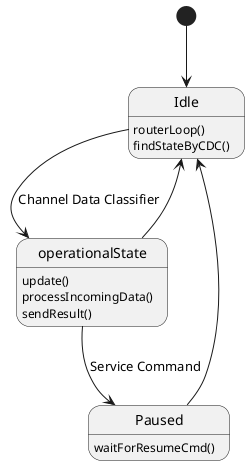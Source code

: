 @startuml

[*] --> Idle

state Idle {
    Idle: routerLoop()
    Idle: findStateByCDC()
}

state operationalState {
    operationalState: update()
    operationalState: processIncomingData()
    operationalState: sendResult()
}

state Paused {
    Paused: waitForResumeCmd()
}

Idle --> operationalState : Channel Data Classifier
operationalState -->  Idle
operationalState --> Paused : Service Command
Paused --> Idle

@enduml
